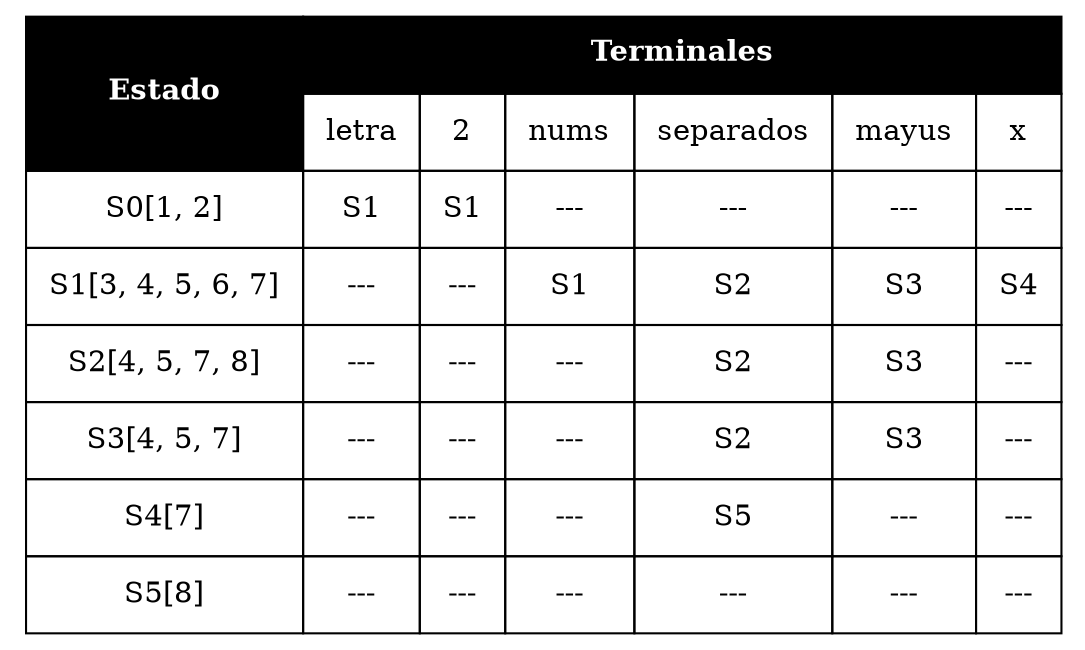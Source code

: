 digraph G {
N_1[shape=none label = <
<TABLE border="0" cellspacing="0" cellpadding="10" style="collapse">
<TR >
<TD rowspan="2" colspan="1" border="1" bgcolor="black"><b><font color="White">Estado</font></b></TD>
<TD colspan="50" border="1" bgcolor="black"><b><font color="White">Terminales</font></b></TD>
</TR>
<TR>
<TD border="1">letra</TD>
<TD border="1">2</TD>
<TD border="1">nums</TD>
<TD border="1">separados</TD>
<TD border="1">mayus</TD>
<TD border="1">x</TD>
</TR>
<TR>
<TD border="1">S0[1, 2]</TD>
<TD border="1">S1</TD>
<TD border="1">S1</TD>
<TD border="1">---</TD>
<TD border="1">---</TD>
<TD border="1">---</TD>
<TD border="1">---</TD>
</TR>
<TR>
<TD border="1">S1[3, 4, 5, 6, 7]</TD>
<TD border="1">---</TD>
<TD border="1">---</TD>
<TD border="1">S1</TD>
<TD border="1">S2</TD>
<TD border="1">S3</TD>
<TD border="1">S4</TD>
</TR>
<TR>
<TD border="1">S2[4, 5, 7, 8]</TD>
<TD border="1">---</TD>
<TD border="1">---</TD>
<TD border="1">---</TD>
<TD border="1">S2</TD>
<TD border="1">S3</TD>
<TD border="1">---</TD>
</TR>
<TR>
<TD border="1">S3[4, 5, 7]</TD>
<TD border="1">---</TD>
<TD border="1">---</TD>
<TD border="1">---</TD>
<TD border="1">S2</TD>
<TD border="1">S3</TD>
<TD border="1">---</TD>
</TR>
<TR>
<TD border="1">S4[7]</TD>
<TD border="1">---</TD>
<TD border="1">---</TD>
<TD border="1">---</TD>
<TD border="1">S5</TD>
<TD border="1">---</TD>
<TD border="1">---</TD>
</TR>
<TR>
<TD border="1">S5[8]</TD>
<TD border="1">---</TD>
<TD border="1">---</TD>
<TD border="1">---</TD>
<TD border="1">---</TD>
<TD border="1">---</TD>
<TD border="1">---</TD>
</TR>
</TABLE>>];}
